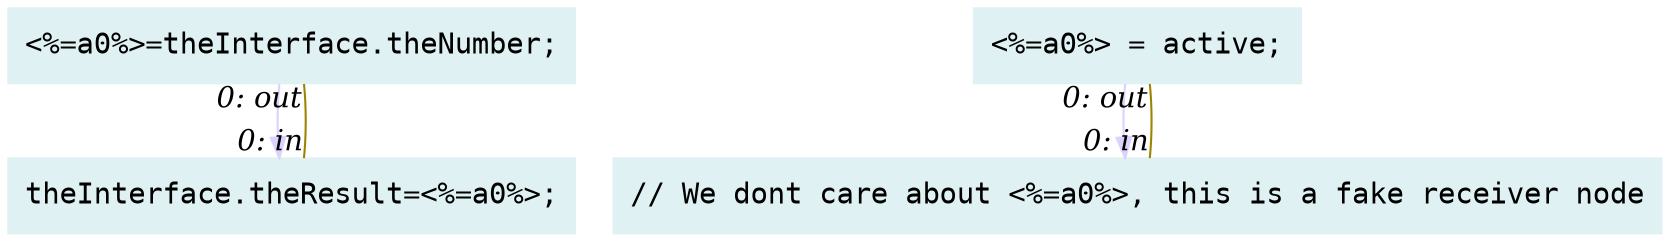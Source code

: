 digraph g{node_6914 [shape="box", style="filled", color="#dff1f2", fontname="Courier", label="<%=a0%>=theInterface.theNumber;
" ]
node_6916 [shape="box", style="filled", color="#dff1f2", fontname="Courier", label="theInterface.theResult=<%=a0%>;
" ]
node_6939 [shape="box", style="filled", color="#dff1f2", fontname="Courier", label="<%=a0%> = active;
" ]
node_6958 [shape="box", style="filled", color="#dff1f2", fontname="Courier", label="// We dont care about <%=a0%>, this is a fake receiver node
" ]
node_6914 -> node_6916 [dir=forward, arrowHead=normal, fontname="Times-Italic", arrowsize=1, color="#ddd2ff", label="",  headlabel="", taillabel="" ]
node_6939 -> node_6958 [dir=forward, arrowHead=normal, fontname="Times-Italic", arrowsize=1, color="#ddd2ff", label="",  headlabel="", taillabel="" ]
node_6914 -> node_6916 [dir=none, arrowHead=none, fontname="Times-Italic", arrowsize=1, color="#9d8400", label="",  headlabel="0: in", taillabel="0: out" ]
node_6939 -> node_6958 [dir=none, arrowHead=none, fontname="Times-Italic", arrowsize=1, color="#9d8400", label="",  headlabel="0: in", taillabel="0: out" ]
}